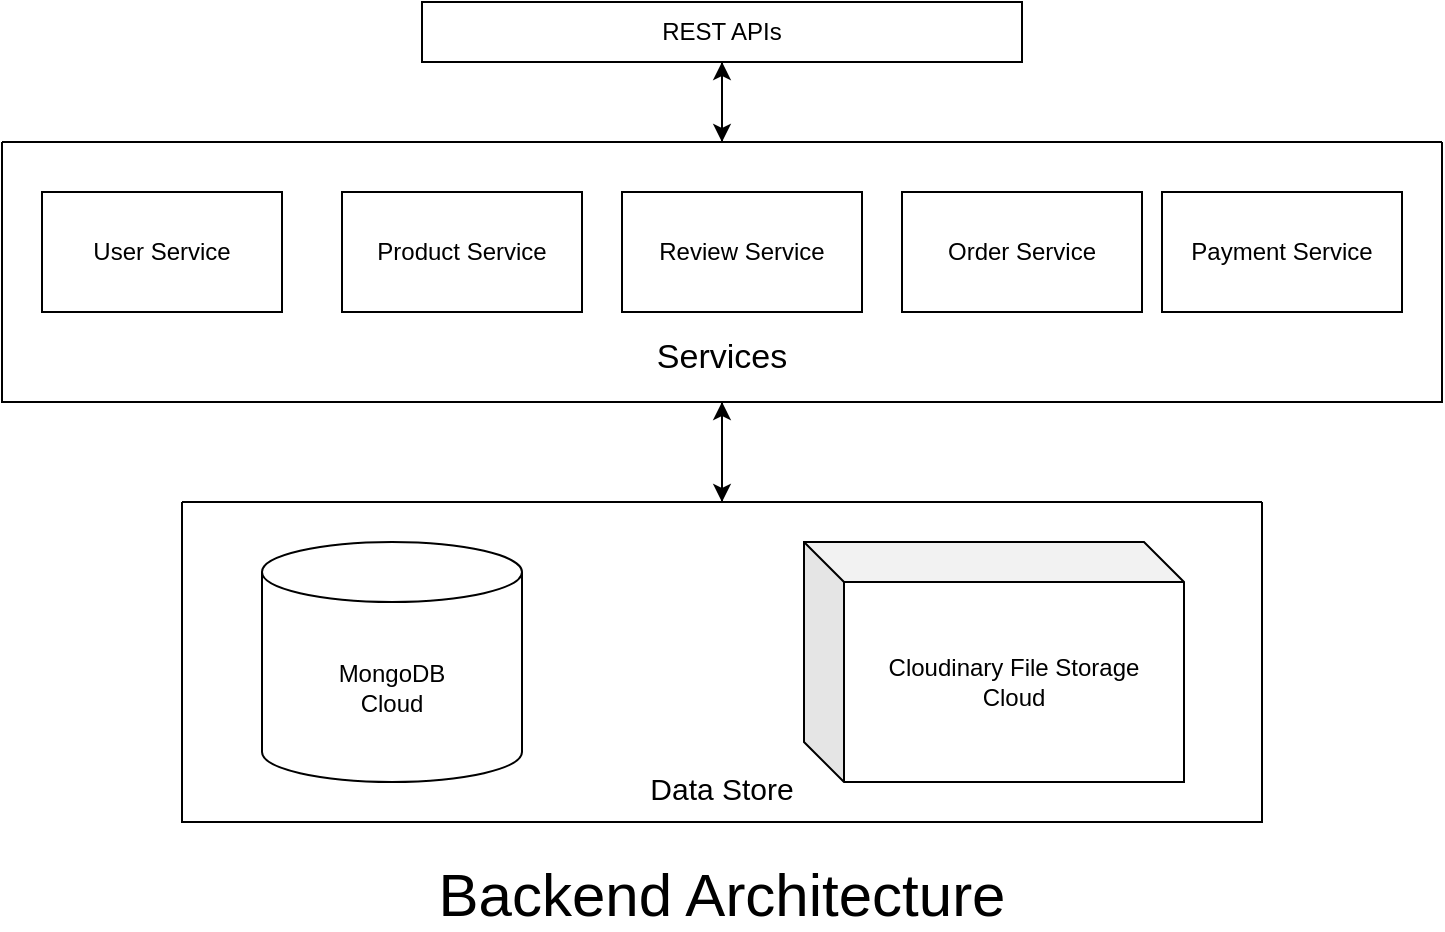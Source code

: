 <mxfile version="24.2.2" type="device">
  <diagram name="Page-1" id="Q6U6XYD97AZ3LG6bv43R">
    <mxGraphModel dx="880" dy="520" grid="1" gridSize="10" guides="1" tooltips="1" connect="1" arrows="1" fold="1" page="1" pageScale="1" pageWidth="827" pageHeight="1169" math="0" shadow="0">
      <root>
        <mxCell id="0" />
        <mxCell id="1" parent="0" />
        <mxCell id="NgBJWWvK-QcEgkvHbhEE-15" style="edgeStyle=orthogonalEdgeStyle;rounded=0;orthogonalLoop=1;jettySize=auto;html=1;entryX=0.5;entryY=0;entryDx=0;entryDy=0;" edge="1" parent="1" source="NgBJWWvK-QcEgkvHbhEE-4" target="NgBJWWvK-QcEgkvHbhEE-10">
          <mxGeometry relative="1" as="geometry" />
        </mxCell>
        <mxCell id="NgBJWWvK-QcEgkvHbhEE-19" style="edgeStyle=orthogonalEdgeStyle;rounded=0;orthogonalLoop=1;jettySize=auto;html=1;entryX=0.5;entryY=1;entryDx=0;entryDy=0;" edge="1" parent="1" source="NgBJWWvK-QcEgkvHbhEE-4" target="NgBJWWvK-QcEgkvHbhEE-17">
          <mxGeometry relative="1" as="geometry" />
        </mxCell>
        <mxCell id="NgBJWWvK-QcEgkvHbhEE-4" value="" style="swimlane;startSize=0;" vertex="1" parent="1">
          <mxGeometry x="80" y="120" width="720" height="130" as="geometry" />
        </mxCell>
        <mxCell id="NgBJWWvK-QcEgkvHbhEE-5" value="Product Service" style="rounded=0;whiteSpace=wrap;html=1;" vertex="1" parent="NgBJWWvK-QcEgkvHbhEE-4">
          <mxGeometry x="170" y="25" width="120" height="60" as="geometry" />
        </mxCell>
        <mxCell id="NgBJWWvK-QcEgkvHbhEE-6" value="User Service" style="rounded=0;whiteSpace=wrap;html=1;" vertex="1" parent="NgBJWWvK-QcEgkvHbhEE-4">
          <mxGeometry x="20" y="25" width="120" height="60" as="geometry" />
        </mxCell>
        <mxCell id="NgBJWWvK-QcEgkvHbhEE-7" value="Review Service" style="rounded=0;whiteSpace=wrap;html=1;" vertex="1" parent="NgBJWWvK-QcEgkvHbhEE-4">
          <mxGeometry x="310" y="25" width="120" height="60" as="geometry" />
        </mxCell>
        <mxCell id="NgBJWWvK-QcEgkvHbhEE-8" value="Order Service" style="rounded=0;whiteSpace=wrap;html=1;" vertex="1" parent="NgBJWWvK-QcEgkvHbhEE-4">
          <mxGeometry x="450" y="25" width="120" height="60" as="geometry" />
        </mxCell>
        <mxCell id="NgBJWWvK-QcEgkvHbhEE-9" value="Payment Service" style="rounded=0;whiteSpace=wrap;html=1;" vertex="1" parent="NgBJWWvK-QcEgkvHbhEE-4">
          <mxGeometry x="580" y="25" width="120" height="60" as="geometry" />
        </mxCell>
        <mxCell id="NgBJWWvK-QcEgkvHbhEE-21" value="Services" style="text;html=1;align=center;verticalAlign=middle;whiteSpace=wrap;rounded=0;fontSize=17;" vertex="1" parent="NgBJWWvK-QcEgkvHbhEE-4">
          <mxGeometry x="305" y="93" width="110" height="30" as="geometry" />
        </mxCell>
        <mxCell id="NgBJWWvK-QcEgkvHbhEE-16" style="edgeStyle=orthogonalEdgeStyle;rounded=0;orthogonalLoop=1;jettySize=auto;html=1;entryX=0.5;entryY=1;entryDx=0;entryDy=0;" edge="1" parent="1" source="NgBJWWvK-QcEgkvHbhEE-10" target="NgBJWWvK-QcEgkvHbhEE-4">
          <mxGeometry relative="1" as="geometry" />
        </mxCell>
        <mxCell id="NgBJWWvK-QcEgkvHbhEE-10" value="" style="swimlane;startSize=0;" vertex="1" parent="1">
          <mxGeometry x="170" y="300" width="540" height="160" as="geometry" />
        </mxCell>
        <mxCell id="NgBJWWvK-QcEgkvHbhEE-13" value="MongoDB&lt;div&gt;Cloud&lt;/div&gt;" style="shape=cylinder3;whiteSpace=wrap;html=1;boundedLbl=1;backgroundOutline=1;size=15;" vertex="1" parent="NgBJWWvK-QcEgkvHbhEE-10">
          <mxGeometry x="40" y="20" width="130" height="120" as="geometry" />
        </mxCell>
        <mxCell id="NgBJWWvK-QcEgkvHbhEE-14" value="Cloudinary File Storage&lt;div&gt;Cloud&lt;/div&gt;" style="shape=cube;whiteSpace=wrap;html=1;boundedLbl=1;backgroundOutline=1;darkOpacity=0.05;darkOpacity2=0.1;" vertex="1" parent="NgBJWWvK-QcEgkvHbhEE-10">
          <mxGeometry x="311" y="20" width="190" height="120" as="geometry" />
        </mxCell>
        <mxCell id="NgBJWWvK-QcEgkvHbhEE-22" value="Data Store" style="text;html=1;align=center;verticalAlign=middle;whiteSpace=wrap;rounded=0;fontSize=15;" vertex="1" parent="NgBJWWvK-QcEgkvHbhEE-10">
          <mxGeometry x="220" y="128" width="100" height="30" as="geometry" />
        </mxCell>
        <mxCell id="NgBJWWvK-QcEgkvHbhEE-20" style="edgeStyle=orthogonalEdgeStyle;rounded=0;orthogonalLoop=1;jettySize=auto;html=1;" edge="1" parent="1" source="NgBJWWvK-QcEgkvHbhEE-17">
          <mxGeometry relative="1" as="geometry">
            <mxPoint x="440" y="120" as="targetPoint" />
          </mxGeometry>
        </mxCell>
        <mxCell id="NgBJWWvK-QcEgkvHbhEE-17" value="REST APIs" style="rounded=0;whiteSpace=wrap;html=1;" vertex="1" parent="1">
          <mxGeometry x="290" y="50" width="300" height="30" as="geometry" />
        </mxCell>
        <mxCell id="NgBJWWvK-QcEgkvHbhEE-23" value="Backend Architecture" style="text;html=1;align=center;verticalAlign=middle;whiteSpace=wrap;rounded=0;fontSize=30;" vertex="1" parent="1">
          <mxGeometry x="230" y="481" width="420" height="30" as="geometry" />
        </mxCell>
      </root>
    </mxGraphModel>
  </diagram>
</mxfile>
